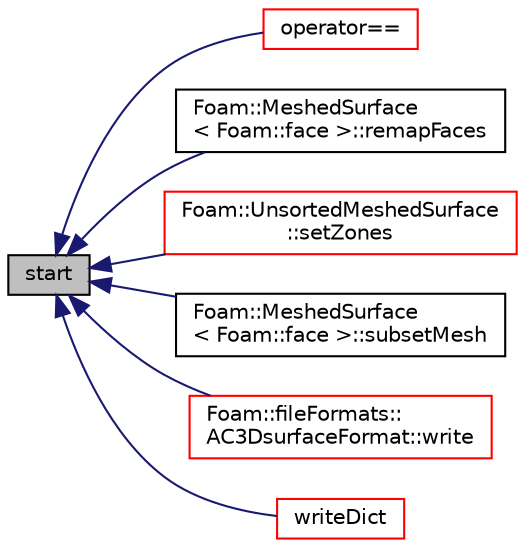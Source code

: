 digraph "start"
{
  bgcolor="transparent";
  edge [fontname="Helvetica",fontsize="10",labelfontname="Helvetica",labelfontsize="10"];
  node [fontname="Helvetica",fontsize="10",shape=record];
  rankdir="LR";
  Node26 [label="start",height=0.2,width=0.4,color="black", fillcolor="grey75", style="filled", fontcolor="black"];
  Node26 -> Node27 [dir="back",color="midnightblue",fontsize="10",style="solid",fontname="Helvetica"];
  Node27 [label="operator==",height=0.2,width=0.4,color="red",URL="$a30965.html#a9a3f38a5130868bad1bca2ac65cb11f3",tooltip="compare. "];
  Node26 -> Node29 [dir="back",color="midnightblue",fontsize="10",style="solid",fontname="Helvetica"];
  Node29 [label="Foam::MeshedSurface\l\< Foam::face \>::remapFaces",height=0.2,width=0.4,color="black",URL="$a30833.html#ac15d32161096e3b5c83b0a0dee739b65",tooltip="Set new zones from faceMap. "];
  Node26 -> Node30 [dir="back",color="midnightblue",fontsize="10",style="solid",fontname="Helvetica"];
  Node30 [label="Foam::UnsortedMeshedSurface\l::setZones",height=0.2,width=0.4,color="red",URL="$a30841.html#ace932e14750294b98603488f885b1503",tooltip="Set zone ids and zones. "];
  Node26 -> Node42 [dir="back",color="midnightblue",fontsize="10",style="solid",fontname="Helvetica"];
  Node42 [label="Foam::MeshedSurface\l\< Foam::face \>::subsetMesh",height=0.2,width=0.4,color="black",URL="$a30833.html#aa0594cbd1d2d0863de3fb369c2177de3",tooltip="Return new surface. "];
  Node26 -> Node43 [dir="back",color="midnightblue",fontsize="10",style="solid",fontname="Helvetica"];
  Node43 [label="Foam::fileFormats::\lAC3DsurfaceFormat::write",height=0.2,width=0.4,color="red",URL="$a30849.html#a2a1e1394d9dd8932b738248c123a267f",tooltip="Write surface mesh components by proxy. "];
  Node26 -> Node48 [dir="back",color="midnightblue",fontsize="10",style="solid",fontname="Helvetica"];
  Node48 [label="writeDict",height=0.2,width=0.4,color="red",URL="$a30965.html#a99e013320e2bb0118f0c2857a9193f62",tooltip="Write dictionary. "];
}
